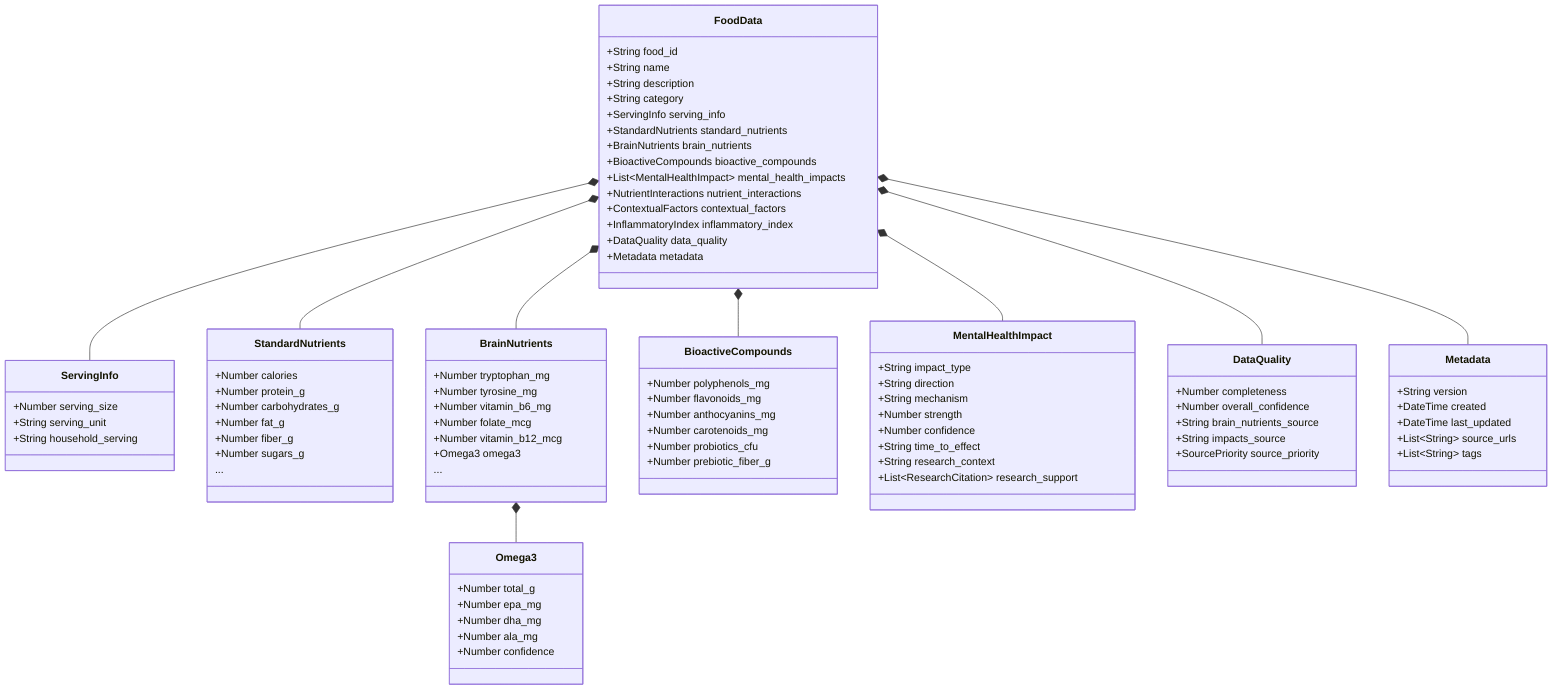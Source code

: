 classDiagram
    class FoodData {
        +String food_id
        +String name
        +String description
        +String category
        +ServingInfo serving_info
        +StandardNutrients standard_nutrients
        +BrainNutrients brain_nutrients
        +BioactiveCompounds bioactive_compounds
        +List~MentalHealthImpact~ mental_health_impacts
        +NutrientInteractions nutrient_interactions
        +ContextualFactors contextual_factors
        +InflammatoryIndex inflammatory_index
        +DataQuality data_quality
        +Metadata metadata
    }
    
    class ServingInfo {
        +Number serving_size
        +String serving_unit
        +String household_serving
    }
    
    class StandardNutrients {
        +Number calories
        +Number protein_g
        +Number carbohydrates_g
        +Number fat_g
        +Number fiber_g
        +Number sugars_g
        ...
    }
    
    class BrainNutrients {
        +Number tryptophan_mg
        +Number tyrosine_mg
        +Number vitamin_b6_mg
        +Number folate_mcg
        +Number vitamin_b12_mcg
        +Omega3 omega3
        ...
    }
    
    class Omega3 {
        +Number total_g
        +Number epa_mg
        +Number dha_mg
        +Number ala_mg
        +Number confidence
    }
    
    class BioactiveCompounds {
        +Number polyphenols_mg
        +Number flavonoids_mg
        +Number anthocyanins_mg
        +Number carotenoids_mg
        +Number probiotics_cfu
        +Number prebiotic_fiber_g
    }
    
    class MentalHealthImpact {
        +String impact_type
        +String direction
        +String mechanism
        +Number strength
        +Number confidence
        +String time_to_effect
        +String research_context
        +List~ResearchCitation~ research_support
    }
    
    class DataQuality {
        +Number completeness
        +Number overall_confidence
        +String brain_nutrients_source
        +String impacts_source
        +SourcePriority source_priority
    }
    
    class Metadata {
        +String version
        +DateTime created
        +DateTime last_updated
        +List~String~ source_urls
        +List~String~ tags
    }
    
    FoodData *-- ServingInfo
    FoodData *-- StandardNutrients
    FoodData *-- BrainNutrients
    FoodData *-- BioactiveCompounds
    FoodData *-- MentalHealthImpact
    FoodData *-- DataQuality
    FoodData *-- Metadata
    BrainNutrients *-- Omega3